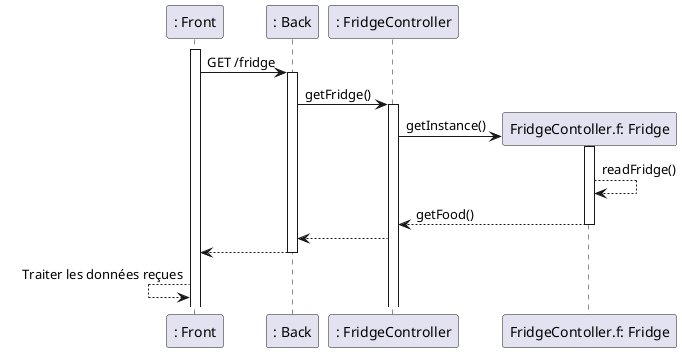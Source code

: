 @startuml Get filtre
participant ": Front" as ft
participant ": Back" as bk
participant ": FridgeController" as fc

activate ft
ft -> bk: GET /fridge
activate bk
bk -> fc: getFridge()
activate fc
create "FridgeContoller.f: Fridge" as f
fc -> f: getInstance()
activate f
f --> f: readFridge()
f --> fc: getFood()
deactivate f
fc --> bk
bk --> ft
deactivate bk
ft <-- ft: Traiter les données reçues

@enduml